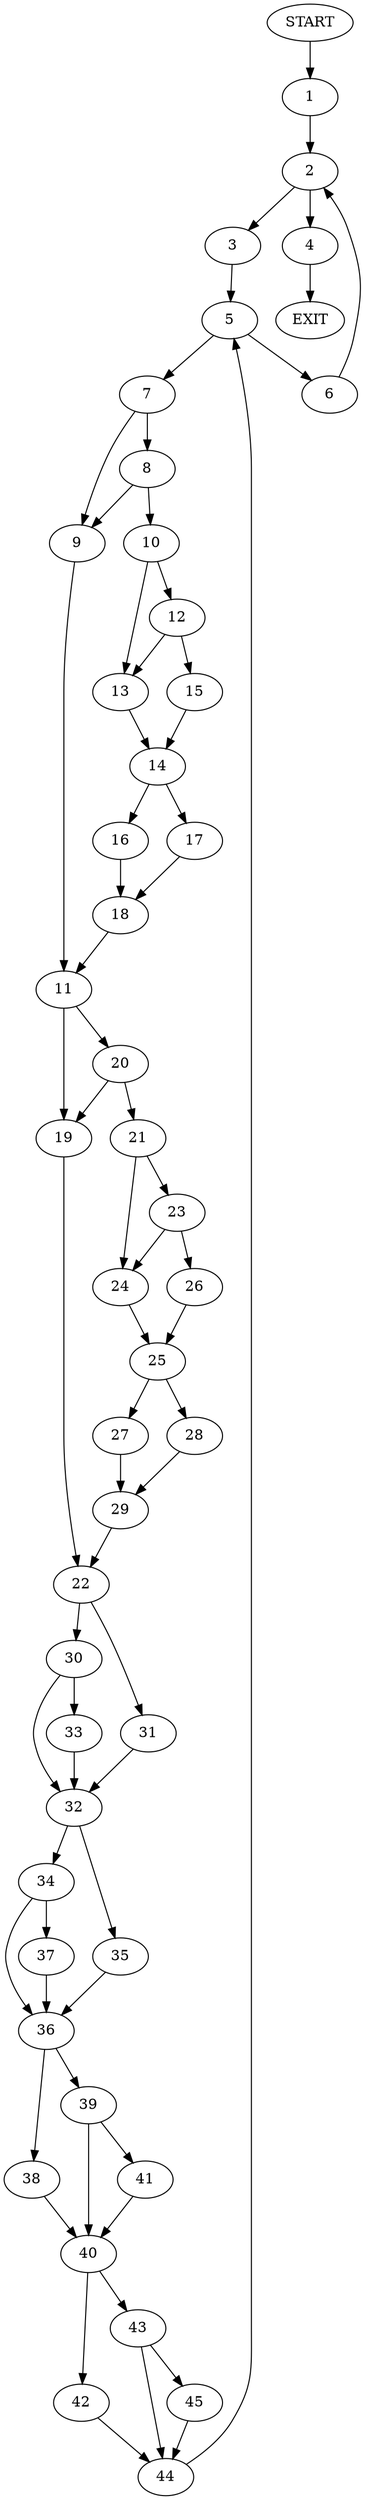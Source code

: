 digraph {
0 [label="START"]
46 [label="EXIT"]
0 -> 1
1 -> 2
2 -> 3
2 -> 4
4 -> 46
3 -> 5
5 -> 6
5 -> 7
7 -> 8
7 -> 9
6 -> 2
8 -> 10
8 -> 9
9 -> 11
10 -> 12
10 -> 13
13 -> 14
12 -> 13
12 -> 15
15 -> 14
14 -> 16
14 -> 17
16 -> 18
17 -> 18
18 -> 11
11 -> 19
11 -> 20
20 -> 21
20 -> 19
19 -> 22
21 -> 23
21 -> 24
24 -> 25
23 -> 26
23 -> 24
26 -> 25
25 -> 27
25 -> 28
28 -> 29
27 -> 29
29 -> 22
22 -> 30
22 -> 31
30 -> 32
30 -> 33
31 -> 32
32 -> 34
32 -> 35
33 -> 32
35 -> 36
34 -> 37
34 -> 36
36 -> 38
36 -> 39
37 -> 36
38 -> 40
39 -> 40
39 -> 41
40 -> 42
40 -> 43
41 -> 40
43 -> 44
43 -> 45
42 -> 44
44 -> 5
45 -> 44
}
